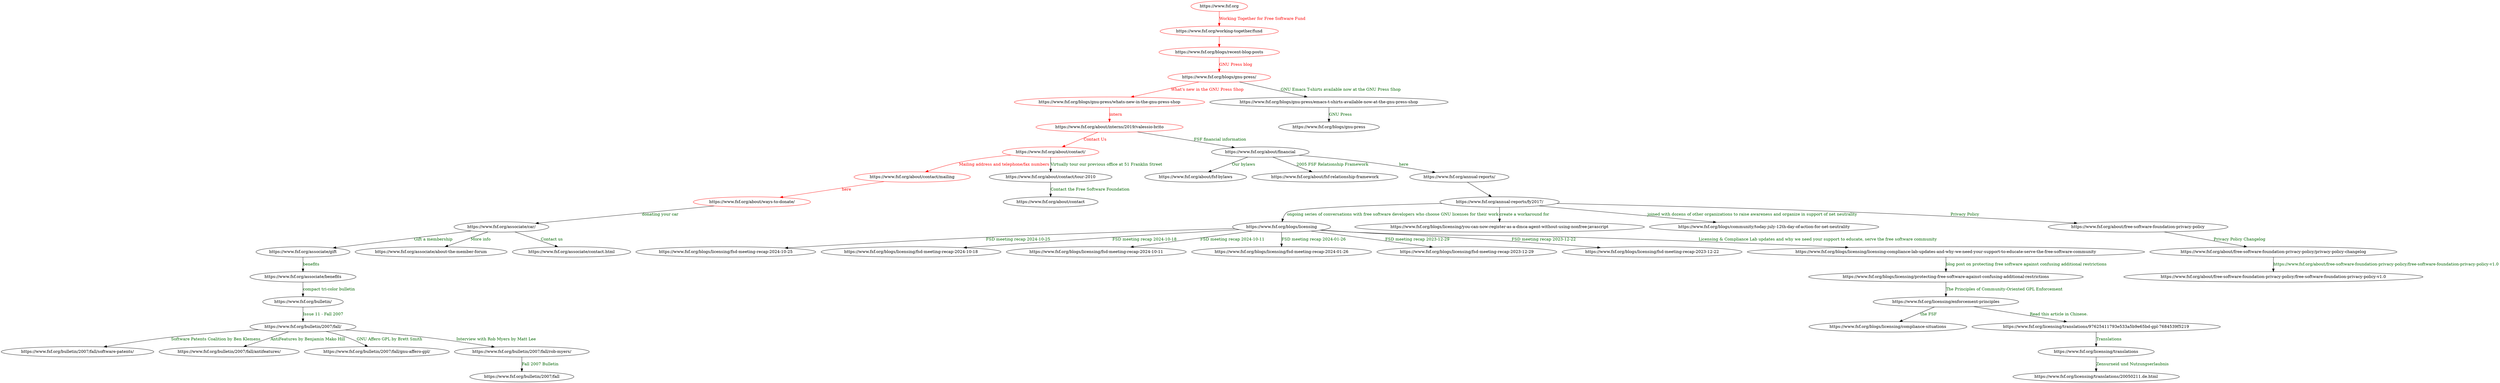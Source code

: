 digraph g{ 
"https://www.fsf.org" [fontcolor=black] [color=red];
"https://www.fsf.org" -> "https://www.fsf.org/working-together/fund" [label = "Working Together for Free Software Fund"] [fontcolor=red] [color=red];
"https://www.fsf.org/working-together/fund" [fontcolor=black] [color=red];
"https://www.fsf.org/working-together/fund" -> "https://www.fsf.org/blogs/recent-blog-posts" [label = ""] [fontcolor=red] [color=red];
"https://www.fsf.org/blogs/recent-blog-posts" [fontcolor=black] [color=red];
"https://www.fsf.org/blogs/recent-blog-posts" -> "https://www.fsf.org/blogs/gnu-press/" [label = "GNU Press blog"] [fontcolor=red] [color=red];
"https://www.fsf.org/blogs/gnu-press/" [fontcolor=black] [color=red];
"https://www.fsf.org/blogs/gnu-press/" -> "https://www.fsf.org/blogs/gnu-press/whats-new-in-the-gnu-press-shop" [label = "What's new in the GNU Press Shop"] [fontcolor=red] [color=red];
"https://www.fsf.org/blogs/gnu-press/" -> "https://www.fsf.org/blogs/gnu-press/emacs-t-shirts-available-now-at-the-gnu-press-shop" [label = "GNU Emacs T-shirts available now at the GNU Press Shop"] [fontcolor=darkgreen];
"https://www.fsf.org/blogs/gnu-press/emacs-t-shirts-available-now-at-the-gnu-press-shop";
"https://www.fsf.org/blogs/gnu-press/emacs-t-shirts-available-now-at-the-gnu-press-shop" -> "https://www.fsf.org/blogs/gnu-press" [label = "GNU Press"] [fontcolor=darkgreen];
"https://www.fsf.org/blogs/gnu-press";
"https://www.fsf.org/blogs/gnu-press/whats-new-in-the-gnu-press-shop" [fontcolor=black] [color=red];
"https://www.fsf.org/blogs/gnu-press/whats-new-in-the-gnu-press-shop" -> "https://www.fsf.org/about/interns/2019/valessio-brito" [label = "intern"] [fontcolor=red] [color=red];
"https://www.fsf.org/about/interns/2019/valessio-brito" [fontcolor=black] [color=red];
"https://www.fsf.org/about/interns/2019/valessio-brito" -> "https://www.fsf.org/about/contact/" [label = "Contact Us"] [fontcolor=red] [color=red];
"https://www.fsf.org/about/interns/2019/valessio-brito" -> "https://www.fsf.org/about/financial" [label = "FSF financial information"] [fontcolor=darkgreen];
"https://www.fsf.org/about/financial";
"https://www.fsf.org/about/financial" -> "https://www.fsf.org/about/fsf-bylaws" [label = "Our bylaws"] [fontcolor=darkgreen];
"https://www.fsf.org/about/financial" -> "https://www.fsf.org/about/fsf-relationship-framework" [label = "2005 FSF Relationship Framework"] [fontcolor=darkgreen];
"https://www.fsf.org/about/financial" -> "https://www.fsf.org/annual-reports/" [label = "here"] [fontcolor=darkgreen];
"https://www.fsf.org/annual-reports/";
"https://www.fsf.org/annual-reports/" -> "https://www.fsf.org/annual-reports/fy2017/" [label = ""] [fontcolor=darkgreen];
"https://www.fsf.org/annual-reports/fy2017/";
"https://www.fsf.org/annual-reports/fy2017/" -> "https://www.fsf.org/blogs/licensing" [label = "ongoing series of conversations with free software developers who choose GNU licenses for their work"] [fontcolor=darkgreen];
"https://www.fsf.org/annual-reports/fy2017/" -> "https://www.fsf.org/blogs/licensing/you-can-now-register-as-a-dmca-agent-without-using-nonfree-javascript" [label = "create a workaround for"] [fontcolor=darkgreen];
"https://www.fsf.org/annual-reports/fy2017/" -> "https://www.fsf.org/blogs/community/today-july-12th-day-of-action-for-net-neutrality" [label = "joined with dozens of other organizations to raise awareness and organize in support of net neutrality"] [fontcolor=darkgreen];
"https://www.fsf.org/annual-reports/fy2017/" -> "https://www.fsf.org/about/free-software-foundation-privacy-policy" [label = "Privacy Policy"] [fontcolor=darkgreen];
"https://www.fsf.org/about/free-software-foundation-privacy-policy";
"https://www.fsf.org/about/free-software-foundation-privacy-policy" -> "https://www.fsf.org/about/free-software-foundation-privacy-policy/privacy-policy-changelog" [label = "Privacy Policy Changelog"] [fontcolor=darkgreen];
"https://www.fsf.org/about/free-software-foundation-privacy-policy/privacy-policy-changelog";
"https://www.fsf.org/about/free-software-foundation-privacy-policy/privacy-policy-changelog" -> "https://www.fsf.org/about/free-software-foundation-privacy-policy/free-software-foundation-privacy-policy-v1.0" [label = "https://www.fsf.org/about/free-software-foundation-privacy-policy/free-software-foundation-privacy-policy-v1.0"] [fontcolor=darkgreen];
"https://www.fsf.org/about/free-software-foundation-privacy-policy/free-software-foundation-privacy-policy-v1.0";
"https://www.fsf.org/blogs/community/today-july-12th-day-of-action-for-net-neutrality";
"https://www.fsf.org/blogs/licensing/you-can-now-register-as-a-dmca-agent-without-using-nonfree-javascript";
"https://www.fsf.org/blogs/licensing";
"https://www.fsf.org/blogs/licensing" -> "https://www.fsf.org/blogs/licensing/fsd-meeting-recap-2024-10-25" [label = "FSD meeting recap 2024-10-25"] [fontcolor=darkgreen];
"https://www.fsf.org/blogs/licensing" -> "https://www.fsf.org/blogs/licensing/fsd-meeting-recap-2024-10-18" [label = "FSD meeting recap 2024-10-18"] [fontcolor=darkgreen];
"https://www.fsf.org/blogs/licensing" -> "https://www.fsf.org/blogs/licensing/fsd-meeting-recap-2024-10-11" [label = "FSD meeting recap 2024-10-11"] [fontcolor=darkgreen];
"https://www.fsf.org/blogs/licensing" -> "https://www.fsf.org/blogs/licensing/fsd-meeting-recap-2024-01-26" [label = "FSD meeting recap 2024-01-26"] [fontcolor=darkgreen];
"https://www.fsf.org/blogs/licensing" -> "https://www.fsf.org/blogs/licensing/fsd-meeting-recap-2023-12-29" [label = "FSD meeting recap 2023-12-29"] [fontcolor=darkgreen];
"https://www.fsf.org/blogs/licensing" -> "https://www.fsf.org/blogs/licensing/fsd-meeting-recap-2023-12-22" [label = "FSD meeting recap 2023-12-22"] [fontcolor=darkgreen];
"https://www.fsf.org/blogs/licensing" -> "https://www.fsf.org/blogs/licensing/licensing-compliance-lab-updates-and-why-we-need-your-support-to-educate-serve-the-free-software-community" [label = "Licensing & Compliance Lab updates and why we need your support to educate, serve the free software community"] [fontcolor=darkgreen];
"https://www.fsf.org/blogs/licensing/licensing-compliance-lab-updates-and-why-we-need-your-support-to-educate-serve-the-free-software-community";
"https://www.fsf.org/blogs/licensing/licensing-compliance-lab-updates-and-why-we-need-your-support-to-educate-serve-the-free-software-community" -> "https://www.fsf.org/blogs/licensing/protecting-free-software-against-confusing-additional-restrictions" [label = "blog post on protecting free software against confusing additional restrictions"] [fontcolor=darkgreen];
"https://www.fsf.org/blogs/licensing/protecting-free-software-against-confusing-additional-restrictions";
"https://www.fsf.org/blogs/licensing/protecting-free-software-against-confusing-additional-restrictions" -> "https://www.fsf.org/licensing/enforcement-principles" [label = "The Principles of Community-Oriented GPL Enforcement"] [fontcolor=darkgreen];
"https://www.fsf.org/licensing/enforcement-principles";
"https://www.fsf.org/licensing/enforcement-principles" -> "https://www.fsf.org/blogs/licensing/compliance-situations" [label = "the FSF"] [fontcolor=darkgreen];
"https://www.fsf.org/licensing/enforcement-principles" -> "https://www.fsf.org/licensing/translations/97625411793e533a5b9e65bd-gpl-7684539f5219" [label = "Read this article in Chinese."] [fontcolor=darkgreen];
"https://www.fsf.org/licensing/translations/97625411793e533a5b9e65bd-gpl-7684539f5219";
"https://www.fsf.org/licensing/translations/97625411793e533a5b9e65bd-gpl-7684539f5219" -> "https://www.fsf.org/licensing/translations" [label = "Translations"] [fontcolor=darkgreen];
"https://www.fsf.org/licensing/translations";
"https://www.fsf.org/licensing/translations" -> "https://www.fsf.org/licensing/translations/20050211.de.html" [label = "Zensurneid und Nutzungserlaubnis"] [fontcolor=darkgreen];
"https://www.fsf.org/licensing/translations/20050211.de.html";
"https://www.fsf.org/blogs/licensing/compliance-situations";
"https://www.fsf.org/blogs/licensing/fsd-meeting-recap-2023-12-22";
"https://www.fsf.org/blogs/licensing/fsd-meeting-recap-2023-12-29";
"https://www.fsf.org/blogs/licensing/fsd-meeting-recap-2024-01-26";
"https://www.fsf.org/blogs/licensing/fsd-meeting-recap-2024-10-11";
"https://www.fsf.org/blogs/licensing/fsd-meeting-recap-2024-10-18";
"https://www.fsf.org/blogs/licensing/fsd-meeting-recap-2024-10-25";
"https://www.fsf.org/about/fsf-relationship-framework";
"https://www.fsf.org/about/fsf-bylaws";
"https://www.fsf.org/about/contact/" [fontcolor=black] [color=red];
"https://www.fsf.org/about/contact/" -> "https://www.fsf.org/about/contact/mailing" [label = "Mailing address and telephone/fax numbers"] [fontcolor=red] [color=red];
"https://www.fsf.org/about/contact/" -> "https://www.fsf.org/about/contact/tour-2010" [label = "Virtually tour our previous office at 51 Franklin Street"] [fontcolor=darkgreen];
"https://www.fsf.org/about/contact/tour-2010";
"https://www.fsf.org/about/contact/tour-2010" -> "https://www.fsf.org/about/contact" [label = "Contact the Free Software Foundation"] [fontcolor=darkgreen];
"https://www.fsf.org/about/contact";
"https://www.fsf.org/about/contact/mailing" [fontcolor=black] [color=red];
"https://www.fsf.org/about/contact/mailing" -> "https://www.fsf.org/about/ways-to-donate/" [label = "here"] [fontcolor=red] [color=red];
"https://www.fsf.org/about/ways-to-donate/" [fontcolor=black] [color=red];
"https://www.fsf.org/about/ways-to-donate/" -> "https://www.fsf.org/associate/car/" [label = "donating your car"] [fontcolor=darkgreen];
"https://www.fsf.org/associate/car/";
"https://www.fsf.org/associate/car/" -> "https://www.fsf.org/associate/gift" [label = "Gift a membership"] [fontcolor=darkgreen];
"https://www.fsf.org/associate/car/" -> "https://www.fsf.org/associate/about-the-member-forum" [label = "More info"] [fontcolor=darkgreen];
"https://www.fsf.org/associate/car/" -> "https://www.fsf.org/associate/contact.html" [label = "Contact us"] [fontcolor=darkgreen];
"https://www.fsf.org/associate/contact.html";
"https://www.fsf.org/associate/about-the-member-forum";
"https://www.fsf.org/associate/gift";
"https://www.fsf.org/associate/gift" -> "https://www.fsf.org/associate/benefits" [label = "benefits"] [fontcolor=darkgreen];
"https://www.fsf.org/associate/benefits";
"https://www.fsf.org/associate/benefits" -> "https://www.fsf.org/bulletin/" [label = "compact tri-color bulletin"] [fontcolor=darkgreen];
"https://www.fsf.org/bulletin/";
"https://www.fsf.org/bulletin/" -> "https://www.fsf.org/bulletin/2007/fall/" [label = "Issue 11 - Fall 2007"] [fontcolor=darkgreen];
"https://www.fsf.org/bulletin/2007/fall/";
"https://www.fsf.org/bulletin/2007/fall/" -> "https://www.fsf.org/bulletin/2007/fall/software-patents/" [label = "Software Patents Coalition by Ben Klemens"] [fontcolor=darkgreen];
"https://www.fsf.org/bulletin/2007/fall/" -> "https://www.fsf.org/bulletin/2007/fall/antifeatures/" [label = "AntiFeatures by Benjamin Mako Hill"] [fontcolor=darkgreen];
"https://www.fsf.org/bulletin/2007/fall/" -> "https://www.fsf.org/bulletin/2007/fall/gnu-affero-gpl/" [label = "GNU Affero GPL by Brett Smith"] [fontcolor=darkgreen];
"https://www.fsf.org/bulletin/2007/fall/" -> "https://www.fsf.org/bulletin/2007/fall/rob-myers/" [label = "Interview with Rob Myers by Matt Lee"] [fontcolor=darkgreen];
"https://www.fsf.org/bulletin/2007/fall/rob-myers/";
"https://www.fsf.org/bulletin/2007/fall/rob-myers/" -> "https://www.fsf.org/bulletin/2007/fall" [label = "Fall 2007 Bulletin"] [fontcolor=darkgreen];
"https://www.fsf.org/bulletin/2007/fall";
"https://www.fsf.org/bulletin/2007/fall/gnu-affero-gpl/";
"https://www.fsf.org/bulletin/2007/fall/antifeatures/";
"https://www.fsf.org/bulletin/2007/fall/software-patents/";
}